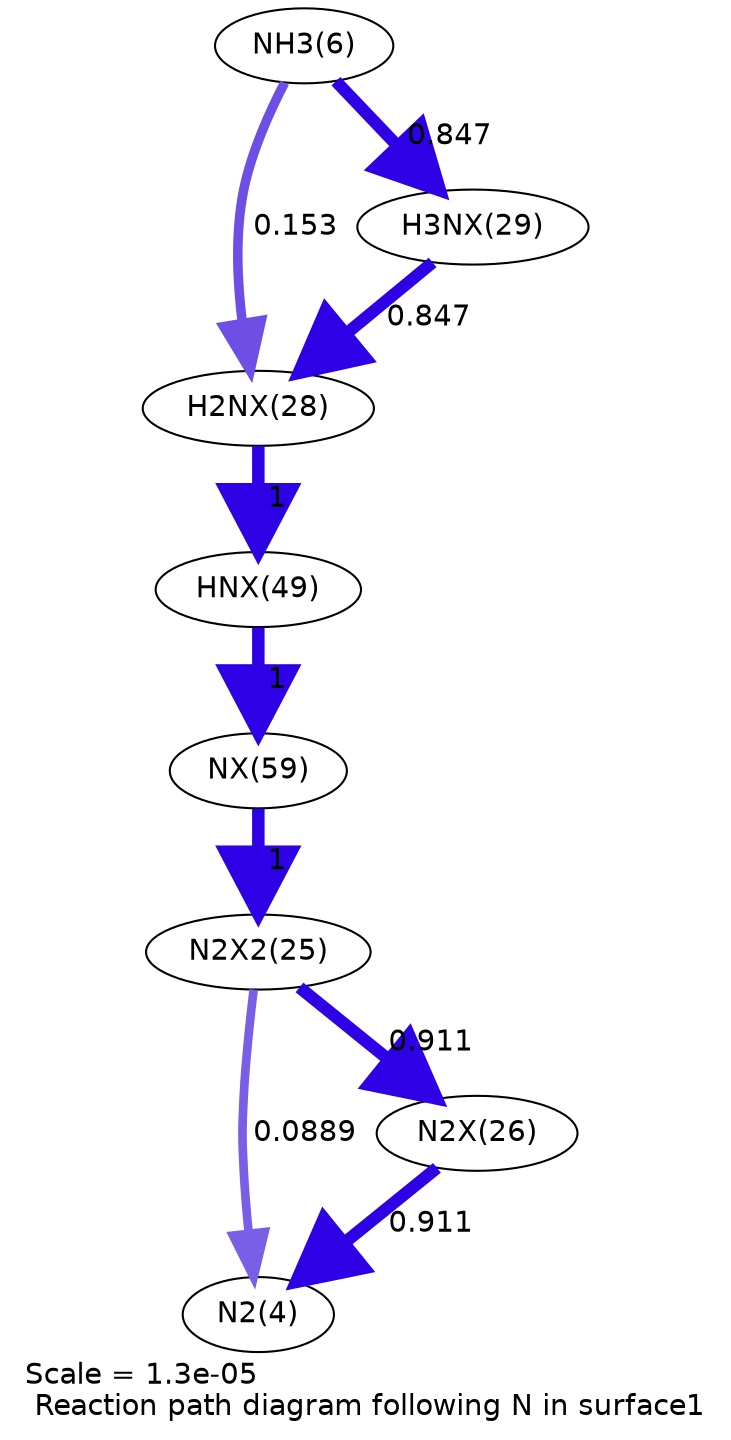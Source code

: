 digraph reaction_paths {
center=1;
s7 -> s19[fontname="Helvetica", penwidth=4.58, arrowsize=2.29, color="0.7, 0.653, 0.9"
, label=" 0.153"];
s7 -> s20[fontname="Helvetica", penwidth=5.87, arrowsize=2.94, color="0.7, 1.35, 0.9"
, label=" 0.847"];
s20 -> s19[fontname="Helvetica", penwidth=5.87, arrowsize=2.94, color="0.7, 1.35, 0.9"
, label=" 0.847"];
s19 -> s22[fontname="Helvetica", penwidth=6, arrowsize=3, color="0.7, 1.5, 0.9"
, label=" 1"];
s22 -> s23[fontname="Helvetica", penwidth=6, arrowsize=3, color="0.7, 1.5, 0.9"
, label=" 1"];
s23 -> s16[fontname="Helvetica", penwidth=6, arrowsize=3, color="0.7, 1.5, 0.9"
, label=" 1"];
s16 -> s5[fontname="Helvetica", penwidth=4.17, arrowsize=2.09, color="0.7, 0.589, 0.9"
, label=" 0.0889"];
s17 -> s5[fontname="Helvetica", penwidth=5.93, arrowsize=2.96, color="0.7, 1.41, 0.9"
, label=" 0.911"];
s16 -> s17[fontname="Helvetica", penwidth=5.93, arrowsize=2.96, color="0.7, 1.41, 0.9"
, label=" 0.911"];
s5 [ fontname="Helvetica", label="N2(4)"];
s7 [ fontname="Helvetica", label="NH3(6)"];
s16 [ fontname="Helvetica", label="N2X2(25)"];
s17 [ fontname="Helvetica", label="N2X(26)"];
s19 [ fontname="Helvetica", label="H2NX(28)"];
s20 [ fontname="Helvetica", label="H3NX(29)"];
s22 [ fontname="Helvetica", label="HNX(49)"];
s23 [ fontname="Helvetica", label="NX(59)"];
 label = "Scale = 1.3e-05\l Reaction path diagram following N in surface1";
 fontname = "Helvetica";
}
